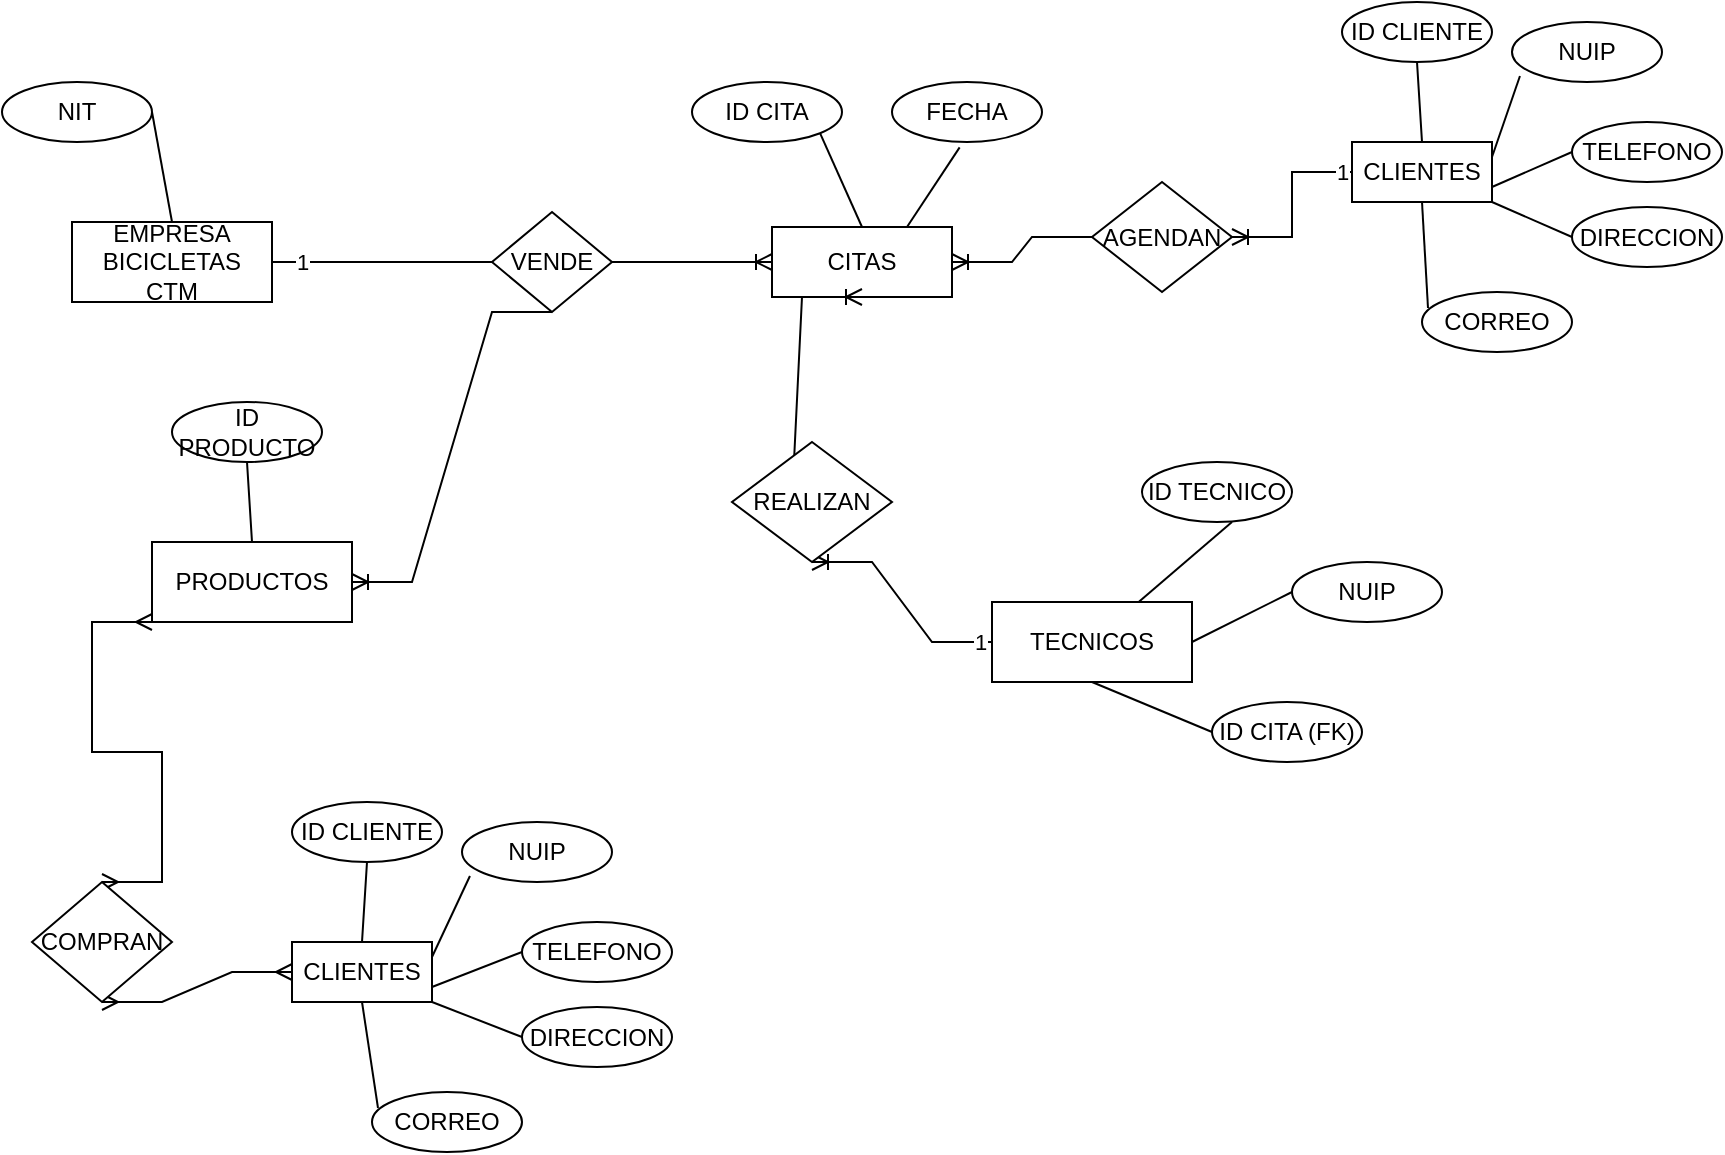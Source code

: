 <mxfile version="24.0.0" type="github">
  <diagram name="Página-1" id="spEpp2qJl2JjqBaBPIQT">
    <mxGraphModel dx="926" dy="486" grid="1" gridSize="10" guides="1" tooltips="1" connect="1" arrows="1" fold="1" page="1" pageScale="1" pageWidth="827" pageHeight="1169" math="0" shadow="0">
      <root>
        <mxCell id="0" />
        <mxCell id="1" parent="0" />
        <mxCell id="11yoO2bHM5ZjiRRTtZRG-1" value="&lt;div&gt;EMPRESA BICICLETAS CTM&lt;/div&gt;" style="rounded=0;whiteSpace=wrap;html=1;" vertex="1" parent="1">
          <mxGeometry x="90" y="200" width="100" height="40" as="geometry" />
        </mxCell>
        <mxCell id="11yoO2bHM5ZjiRRTtZRG-3" value="&lt;div&gt;CITAS&lt;/div&gt;" style="rounded=0;whiteSpace=wrap;html=1;" vertex="1" parent="1">
          <mxGeometry x="440" y="202.5" width="90" height="35" as="geometry" />
        </mxCell>
        <mxCell id="11yoO2bHM5ZjiRRTtZRG-6" value="&lt;div&gt;CLIENTES&lt;/div&gt;" style="rounded=0;whiteSpace=wrap;html=1;" vertex="1" parent="1">
          <mxGeometry x="730" y="160" width="70" height="30" as="geometry" />
        </mxCell>
        <mxCell id="11yoO2bHM5ZjiRRTtZRG-8" value="PRODUCTOS" style="rounded=0;whiteSpace=wrap;html=1;" vertex="1" parent="1">
          <mxGeometry x="130" y="360" width="100" height="40" as="geometry" />
        </mxCell>
        <mxCell id="11yoO2bHM5ZjiRRTtZRG-12" value="TECNICOS" style="rounded=0;whiteSpace=wrap;html=1;" vertex="1" parent="1">
          <mxGeometry x="550" y="390" width="100" height="40" as="geometry" />
        </mxCell>
        <mxCell id="11yoO2bHM5ZjiRRTtZRG-20" value="" style="edgeStyle=entityRelationEdgeStyle;fontSize=12;html=1;endArrow=ERoneToMany;rounded=0;exitX=1;exitY=0.5;exitDx=0;exitDy=0;entryX=0;entryY=0.5;entryDx=0;entryDy=0;" edge="1" parent="1" source="11yoO2bHM5ZjiRRTtZRG-1" target="11yoO2bHM5ZjiRRTtZRG-3">
          <mxGeometry width="100" height="100" relative="1" as="geometry">
            <mxPoint x="200" y="300" as="sourcePoint" />
            <mxPoint x="300" y="200" as="targetPoint" />
            <Array as="points">
              <mxPoint x="320" y="240" />
              <mxPoint x="310" y="240" />
              <mxPoint x="310" y="200" />
              <mxPoint x="310" y="200" />
            </Array>
          </mxGeometry>
        </mxCell>
        <mxCell id="11yoO2bHM5ZjiRRTtZRG-21" value="1" style="edgeLabel;html=1;align=center;verticalAlign=middle;resizable=0;points=[];" vertex="1" connectable="0" parent="11yoO2bHM5ZjiRRTtZRG-20">
          <mxGeometry x="-0.88" relative="1" as="geometry">
            <mxPoint as="offset" />
          </mxGeometry>
        </mxCell>
        <mxCell id="11yoO2bHM5ZjiRRTtZRG-2" value="&lt;div&gt;VENDE&lt;/div&gt;" style="rhombus;whiteSpace=wrap;html=1;" vertex="1" parent="1">
          <mxGeometry x="300" y="195" width="60" height="50" as="geometry" />
        </mxCell>
        <mxCell id="11yoO2bHM5ZjiRRTtZRG-22" value="" style="edgeStyle=entityRelationEdgeStyle;fontSize=12;html=1;endArrow=ERoneToMany;rounded=0;exitX=0;exitY=0.5;exitDx=0;exitDy=0;entryX=1;entryY=0.5;entryDx=0;entryDy=0;" edge="1" parent="1" source="11yoO2bHM5ZjiRRTtZRG-5" target="11yoO2bHM5ZjiRRTtZRG-3">
          <mxGeometry width="100" height="100" relative="1" as="geometry">
            <mxPoint x="320" y="319.5" as="sourcePoint" />
            <mxPoint x="570" y="319.5" as="targetPoint" />
            <Array as="points">
              <mxPoint x="440" y="299.5" />
              <mxPoint x="440" y="299.5" />
            </Array>
          </mxGeometry>
        </mxCell>
        <mxCell id="11yoO2bHM5ZjiRRTtZRG-24" value="" style="edgeStyle=entityRelationEdgeStyle;fontSize=12;html=1;endArrow=ERoneToMany;rounded=0;exitX=0;exitY=0.5;exitDx=0;exitDy=0;entryX=1;entryY=0.5;entryDx=0;entryDy=0;" edge="1" parent="1" source="11yoO2bHM5ZjiRRTtZRG-6" target="11yoO2bHM5ZjiRRTtZRG-5">
          <mxGeometry width="100" height="100" relative="1" as="geometry">
            <mxPoint x="730" y="175" as="sourcePoint" />
            <mxPoint x="530" y="220" as="targetPoint" />
            <Array as="points">
              <mxPoint x="450" y="339.5" />
              <mxPoint x="440" y="339.5" />
            </Array>
          </mxGeometry>
        </mxCell>
        <mxCell id="11yoO2bHM5ZjiRRTtZRG-25" value="1" style="edgeLabel;html=1;align=center;verticalAlign=middle;resizable=0;points=[];" vertex="1" connectable="0" parent="11yoO2bHM5ZjiRRTtZRG-24">
          <mxGeometry x="-0.88" relative="1" as="geometry">
            <mxPoint as="offset" />
          </mxGeometry>
        </mxCell>
        <mxCell id="11yoO2bHM5ZjiRRTtZRG-5" value="&lt;div&gt;AGENDAN&lt;/div&gt;" style="rhombus;whiteSpace=wrap;html=1;" vertex="1" parent="1">
          <mxGeometry x="600" y="180" width="70" height="55" as="geometry" />
        </mxCell>
        <mxCell id="11yoO2bHM5ZjiRRTtZRG-29" value="" style="edgeStyle=entityRelationEdgeStyle;fontSize=12;html=1;endArrow=ERoneToMany;rounded=0;exitX=0.5;exitY=1;exitDx=0;exitDy=0;entryX=1;entryY=0.5;entryDx=0;entryDy=0;" edge="1" parent="1" source="11yoO2bHM5ZjiRRTtZRG-2" target="11yoO2bHM5ZjiRRTtZRG-8">
          <mxGeometry width="100" height="100" relative="1" as="geometry">
            <mxPoint x="360" y="410" as="sourcePoint" />
            <mxPoint x="460" y="310" as="targetPoint" />
          </mxGeometry>
        </mxCell>
        <mxCell id="11yoO2bHM5ZjiRRTtZRG-30" value="" style="edgeStyle=entityRelationEdgeStyle;fontSize=12;html=1;endArrow=ERmany;startArrow=ERmany;rounded=0;exitX=0.5;exitY=1;exitDx=0;exitDy=0;entryX=0;entryY=0.5;entryDx=0;entryDy=0;" edge="1" parent="1" source="11yoO2bHM5ZjiRRTtZRG-10" target="11yoO2bHM5ZjiRRTtZRG-60">
          <mxGeometry width="100" height="100" relative="1" as="geometry">
            <mxPoint x="360" y="460" as="sourcePoint" />
            <mxPoint x="150" y="525" as="targetPoint" />
            <Array as="points">
              <mxPoint x="150" y="520" />
              <mxPoint x="150" y="520" />
              <mxPoint x="160" y="510" />
            </Array>
          </mxGeometry>
        </mxCell>
        <mxCell id="11yoO2bHM5ZjiRRTtZRG-31" value="" style="edgeStyle=entityRelationEdgeStyle;fontSize=12;html=1;endArrow=ERmany;startArrow=ERmany;rounded=0;exitX=0;exitY=1;exitDx=0;exitDy=0;entryX=0.5;entryY=0;entryDx=0;entryDy=0;" edge="1" parent="1" source="11yoO2bHM5ZjiRRTtZRG-8" target="11yoO2bHM5ZjiRRTtZRG-10">
          <mxGeometry width="100" height="100" relative="1" as="geometry">
            <mxPoint x="205" y="340" as="sourcePoint" />
            <mxPoint x="122" y="479" as="targetPoint" />
            <Array as="points">
              <mxPoint x="200" y="369" />
            </Array>
          </mxGeometry>
        </mxCell>
        <mxCell id="11yoO2bHM5ZjiRRTtZRG-10" value="COMPRAN" style="rhombus;whiteSpace=wrap;html=1;" vertex="1" parent="1">
          <mxGeometry x="70" y="530" width="70" height="60" as="geometry" />
        </mxCell>
        <mxCell id="11yoO2bHM5ZjiRRTtZRG-33" value="" style="edgeStyle=entityRelationEdgeStyle;fontSize=12;html=1;endArrow=ERoneToMany;rounded=0;exitX=0;exitY=0.5;exitDx=0;exitDy=0;entryX=0.5;entryY=1;entryDx=0;entryDy=0;" edge="1" parent="1" source="11yoO2bHM5ZjiRRTtZRG-11" target="11yoO2bHM5ZjiRRTtZRG-3">
          <mxGeometry width="100" height="100" relative="1" as="geometry">
            <mxPoint x="340" y="290" as="sourcePoint" />
            <mxPoint x="590" y="290" as="targetPoint" />
            <Array as="points">
              <mxPoint x="460" y="270" />
              <mxPoint x="460" y="270" />
            </Array>
          </mxGeometry>
        </mxCell>
        <mxCell id="11yoO2bHM5ZjiRRTtZRG-35" value="" style="edgeStyle=entityRelationEdgeStyle;fontSize=12;html=1;endArrow=ERoneToMany;rounded=0;exitX=0;exitY=0.5;exitDx=0;exitDy=0;entryX=0.5;entryY=1;entryDx=0;entryDy=0;" edge="1" parent="1" source="11yoO2bHM5ZjiRRTtZRG-12" target="11yoO2bHM5ZjiRRTtZRG-11">
          <mxGeometry width="100" height="100" relative="1" as="geometry">
            <mxPoint x="550" y="410" as="sourcePoint" />
            <mxPoint x="485" y="238" as="targetPoint" />
            <Array as="points">
              <mxPoint x="470" y="310" />
              <mxPoint x="460" y="310" />
            </Array>
          </mxGeometry>
        </mxCell>
        <mxCell id="11yoO2bHM5ZjiRRTtZRG-36" value="1" style="edgeLabel;html=1;align=center;verticalAlign=middle;resizable=0;points=[];" vertex="1" connectable="0" parent="11yoO2bHM5ZjiRRTtZRG-35">
          <mxGeometry x="-0.88" relative="1" as="geometry">
            <mxPoint as="offset" />
          </mxGeometry>
        </mxCell>
        <mxCell id="11yoO2bHM5ZjiRRTtZRG-11" value="&lt;div&gt;REALIZAN&lt;/div&gt;" style="rhombus;whiteSpace=wrap;html=1;" vertex="1" parent="1">
          <mxGeometry x="420" y="310" width="80" height="60" as="geometry" />
        </mxCell>
        <mxCell id="11yoO2bHM5ZjiRRTtZRG-37" value="NIT" style="ellipse;whiteSpace=wrap;html=1;" vertex="1" parent="1">
          <mxGeometry x="55" y="130" width="75" height="30" as="geometry" />
        </mxCell>
        <mxCell id="11yoO2bHM5ZjiRRTtZRG-38" value="FECHA" style="ellipse;whiteSpace=wrap;html=1;" vertex="1" parent="1">
          <mxGeometry x="500" y="130" width="75" height="30" as="geometry" />
        </mxCell>
        <mxCell id="11yoO2bHM5ZjiRRTtZRG-39" value="ID CLIENTE" style="ellipse;whiteSpace=wrap;html=1;" vertex="1" parent="1">
          <mxGeometry x="725" y="90" width="75" height="30" as="geometry" />
        </mxCell>
        <mxCell id="11yoO2bHM5ZjiRRTtZRG-40" value="&lt;div&gt;NUIP&lt;/div&gt;" style="ellipse;whiteSpace=wrap;html=1;" vertex="1" parent="1">
          <mxGeometry x="810" y="100" width="75" height="30" as="geometry" />
        </mxCell>
        <mxCell id="11yoO2bHM5ZjiRRTtZRG-41" value="DIRECCION" style="ellipse;whiteSpace=wrap;html=1;" vertex="1" parent="1">
          <mxGeometry x="840" y="192.5" width="75" height="30" as="geometry" />
        </mxCell>
        <mxCell id="11yoO2bHM5ZjiRRTtZRG-42" value="CORREO" style="ellipse;whiteSpace=wrap;html=1;" vertex="1" parent="1">
          <mxGeometry x="765" y="235" width="75" height="30" as="geometry" />
        </mxCell>
        <mxCell id="11yoO2bHM5ZjiRRTtZRG-43" value="TELEFONO" style="ellipse;whiteSpace=wrap;html=1;" vertex="1" parent="1">
          <mxGeometry x="840" y="150" width="75" height="30" as="geometry" />
        </mxCell>
        <mxCell id="11yoO2bHM5ZjiRRTtZRG-44" value="" style="endArrow=none;html=1;rounded=0;entryX=0.04;entryY=0.267;entryDx=0;entryDy=0;entryPerimeter=0;exitX=0.5;exitY=1;exitDx=0;exitDy=0;" edge="1" parent="1" source="11yoO2bHM5ZjiRRTtZRG-6" target="11yoO2bHM5ZjiRRTtZRG-42">
          <mxGeometry width="50" height="50" relative="1" as="geometry">
            <mxPoint x="520" y="350" as="sourcePoint" />
            <mxPoint x="570" y="300" as="targetPoint" />
          </mxGeometry>
        </mxCell>
        <mxCell id="11yoO2bHM5ZjiRRTtZRG-45" value="" style="endArrow=none;html=1;rounded=0;entryX=0;entryY=0.5;entryDx=0;entryDy=0;exitX=1;exitY=1;exitDx=0;exitDy=0;" edge="1" parent="1" source="11yoO2bHM5ZjiRRTtZRG-6" target="11yoO2bHM5ZjiRRTtZRG-41">
          <mxGeometry width="50" height="50" relative="1" as="geometry">
            <mxPoint x="775" y="200" as="sourcePoint" />
            <mxPoint x="778" y="253" as="targetPoint" />
          </mxGeometry>
        </mxCell>
        <mxCell id="11yoO2bHM5ZjiRRTtZRG-49" value="" style="endArrow=none;html=1;rounded=0;entryX=1;entryY=0.25;entryDx=0;entryDy=0;exitX=0.053;exitY=0.9;exitDx=0;exitDy=0;exitPerimeter=0;" edge="1" parent="1" source="11yoO2bHM5ZjiRRTtZRG-40" target="11yoO2bHM5ZjiRRTtZRG-6">
          <mxGeometry width="50" height="50" relative="1" as="geometry">
            <mxPoint x="805" y="230" as="sourcePoint" />
            <mxPoint x="808" y="283" as="targetPoint" />
          </mxGeometry>
        </mxCell>
        <mxCell id="11yoO2bHM5ZjiRRTtZRG-50" value="" style="endArrow=none;html=1;rounded=0;entryX=1;entryY=0.75;entryDx=0;entryDy=0;exitX=0;exitY=0.5;exitDx=0;exitDy=0;" edge="1" parent="1" source="11yoO2bHM5ZjiRRTtZRG-43" target="11yoO2bHM5ZjiRRTtZRG-6">
          <mxGeometry width="50" height="50" relative="1" as="geometry">
            <mxPoint x="815" y="240" as="sourcePoint" />
            <mxPoint x="818" y="293" as="targetPoint" />
          </mxGeometry>
        </mxCell>
        <mxCell id="11yoO2bHM5ZjiRRTtZRG-51" value="" style="endArrow=none;html=1;rounded=0;entryX=0.5;entryY=0;entryDx=0;entryDy=0;exitX=0.5;exitY=1;exitDx=0;exitDy=0;" edge="1" parent="1" source="11yoO2bHM5ZjiRRTtZRG-39" target="11yoO2bHM5ZjiRRTtZRG-6">
          <mxGeometry width="50" height="50" relative="1" as="geometry">
            <mxPoint x="825" y="250" as="sourcePoint" />
            <mxPoint x="828" y="303" as="targetPoint" />
          </mxGeometry>
        </mxCell>
        <mxCell id="11yoO2bHM5ZjiRRTtZRG-53" value="ID TECNICO" style="ellipse;whiteSpace=wrap;html=1;" vertex="1" parent="1">
          <mxGeometry x="625" y="320" width="75" height="30" as="geometry" />
        </mxCell>
        <mxCell id="11yoO2bHM5ZjiRRTtZRG-54" value="NUIP" style="ellipse;whiteSpace=wrap;html=1;" vertex="1" parent="1">
          <mxGeometry x="700" y="370" width="75" height="30" as="geometry" />
        </mxCell>
        <mxCell id="11yoO2bHM5ZjiRRTtZRG-55" value="ID CITA (FK)" style="ellipse;whiteSpace=wrap;html=1;" vertex="1" parent="1">
          <mxGeometry x="660" y="440" width="75" height="30" as="geometry" />
        </mxCell>
        <mxCell id="11yoO2bHM5ZjiRRTtZRG-57" value="" style="endArrow=none;html=1;rounded=0;exitX=0.5;exitY=1;exitDx=0;exitDy=0;" edge="1" parent="1" target="11yoO2bHM5ZjiRRTtZRG-12">
          <mxGeometry width="50" height="50" relative="1" as="geometry">
            <mxPoint x="670" y="350" as="sourcePoint" />
            <mxPoint x="673" y="403" as="targetPoint" />
          </mxGeometry>
        </mxCell>
        <mxCell id="11yoO2bHM5ZjiRRTtZRG-58" value="" style="endArrow=none;html=1;rounded=0;exitX=0;exitY=0.5;exitDx=0;exitDy=0;" edge="1" parent="1" source="11yoO2bHM5ZjiRRTtZRG-54">
          <mxGeometry width="50" height="50" relative="1" as="geometry">
            <mxPoint x="697" y="370" as="sourcePoint" />
            <mxPoint x="650" y="410" as="targetPoint" />
          </mxGeometry>
        </mxCell>
        <mxCell id="11yoO2bHM5ZjiRRTtZRG-59" value="" style="endArrow=none;html=1;rounded=0;exitX=0;exitY=0.5;exitDx=0;exitDy=0;entryX=0.5;entryY=1;entryDx=0;entryDy=0;" edge="1" parent="1" source="11yoO2bHM5ZjiRRTtZRG-55" target="11yoO2bHM5ZjiRRTtZRG-12">
          <mxGeometry width="50" height="50" relative="1" as="geometry">
            <mxPoint x="690" y="370" as="sourcePoint" />
            <mxPoint x="643" y="410" as="targetPoint" />
          </mxGeometry>
        </mxCell>
        <mxCell id="11yoO2bHM5ZjiRRTtZRG-60" value="&lt;div&gt;CLIENTES&lt;/div&gt;" style="rounded=0;whiteSpace=wrap;html=1;" vertex="1" parent="1">
          <mxGeometry x="200" y="560" width="70" height="30" as="geometry" />
        </mxCell>
        <mxCell id="11yoO2bHM5ZjiRRTtZRG-62" value="ID CLIENTE" style="ellipse;whiteSpace=wrap;html=1;" vertex="1" parent="1">
          <mxGeometry x="200" y="490" width="75" height="30" as="geometry" />
        </mxCell>
        <mxCell id="11yoO2bHM5ZjiRRTtZRG-63" value="&lt;div&gt;NUIP&lt;/div&gt;" style="ellipse;whiteSpace=wrap;html=1;" vertex="1" parent="1">
          <mxGeometry x="285" y="500" width="75" height="30" as="geometry" />
        </mxCell>
        <mxCell id="11yoO2bHM5ZjiRRTtZRG-64" value="DIRECCION" style="ellipse;whiteSpace=wrap;html=1;" vertex="1" parent="1">
          <mxGeometry x="315" y="592.5" width="75" height="30" as="geometry" />
        </mxCell>
        <mxCell id="11yoO2bHM5ZjiRRTtZRG-65" value="CORREO" style="ellipse;whiteSpace=wrap;html=1;" vertex="1" parent="1">
          <mxGeometry x="240" y="635" width="75" height="30" as="geometry" />
        </mxCell>
        <mxCell id="11yoO2bHM5ZjiRRTtZRG-66" value="TELEFONO" style="ellipse;whiteSpace=wrap;html=1;" vertex="1" parent="1">
          <mxGeometry x="315" y="550" width="75" height="30" as="geometry" />
        </mxCell>
        <mxCell id="11yoO2bHM5ZjiRRTtZRG-67" value="" style="endArrow=none;html=1;rounded=0;entryX=0.04;entryY=0.267;entryDx=0;entryDy=0;entryPerimeter=0;exitX=0.5;exitY=1;exitDx=0;exitDy=0;" edge="1" parent="1" source="11yoO2bHM5ZjiRRTtZRG-60" target="11yoO2bHM5ZjiRRTtZRG-65">
          <mxGeometry width="50" height="50" relative="1" as="geometry">
            <mxPoint x="-5" y="750" as="sourcePoint" />
            <mxPoint x="45" y="700" as="targetPoint" />
          </mxGeometry>
        </mxCell>
        <mxCell id="11yoO2bHM5ZjiRRTtZRG-68" value="" style="endArrow=none;html=1;rounded=0;entryX=0;entryY=0.5;entryDx=0;entryDy=0;exitX=1;exitY=1;exitDx=0;exitDy=0;" edge="1" parent="1" source="11yoO2bHM5ZjiRRTtZRG-60" target="11yoO2bHM5ZjiRRTtZRG-64">
          <mxGeometry width="50" height="50" relative="1" as="geometry">
            <mxPoint x="250" y="600" as="sourcePoint" />
            <mxPoint x="253" y="653" as="targetPoint" />
          </mxGeometry>
        </mxCell>
        <mxCell id="11yoO2bHM5ZjiRRTtZRG-69" value="" style="endArrow=none;html=1;rounded=0;entryX=1;entryY=0.25;entryDx=0;entryDy=0;exitX=0.053;exitY=0.9;exitDx=0;exitDy=0;exitPerimeter=0;" edge="1" parent="1" source="11yoO2bHM5ZjiRRTtZRG-63" target="11yoO2bHM5ZjiRRTtZRG-60">
          <mxGeometry width="50" height="50" relative="1" as="geometry">
            <mxPoint x="280" y="630" as="sourcePoint" />
            <mxPoint x="283" y="683" as="targetPoint" />
          </mxGeometry>
        </mxCell>
        <mxCell id="11yoO2bHM5ZjiRRTtZRG-70" value="" style="endArrow=none;html=1;rounded=0;entryX=1;entryY=0.75;entryDx=0;entryDy=0;exitX=0;exitY=0.5;exitDx=0;exitDy=0;" edge="1" parent="1" source="11yoO2bHM5ZjiRRTtZRG-66" target="11yoO2bHM5ZjiRRTtZRG-60">
          <mxGeometry width="50" height="50" relative="1" as="geometry">
            <mxPoint x="290" y="640" as="sourcePoint" />
            <mxPoint x="293" y="693" as="targetPoint" />
          </mxGeometry>
        </mxCell>
        <mxCell id="11yoO2bHM5ZjiRRTtZRG-71" value="" style="endArrow=none;html=1;rounded=0;entryX=0.5;entryY=0;entryDx=0;entryDy=0;exitX=0.5;exitY=1;exitDx=0;exitDy=0;" edge="1" parent="1" source="11yoO2bHM5ZjiRRTtZRG-62" target="11yoO2bHM5ZjiRRTtZRG-60">
          <mxGeometry width="50" height="50" relative="1" as="geometry">
            <mxPoint x="300" y="650" as="sourcePoint" />
            <mxPoint x="303" y="703" as="targetPoint" />
          </mxGeometry>
        </mxCell>
        <mxCell id="11yoO2bHM5ZjiRRTtZRG-72" value="ID CITA" style="ellipse;whiteSpace=wrap;html=1;" vertex="1" parent="1">
          <mxGeometry x="400" y="130" width="75" height="30" as="geometry" />
        </mxCell>
        <mxCell id="11yoO2bHM5ZjiRRTtZRG-73" value="" style="endArrow=none;html=1;rounded=0;entryX=0.75;entryY=0;entryDx=0;entryDy=0;exitX=0.451;exitY=1.089;exitDx=0;exitDy=0;exitPerimeter=0;" edge="1" parent="1" source="11yoO2bHM5ZjiRRTtZRG-38" target="11yoO2bHM5ZjiRRTtZRG-3">
          <mxGeometry width="50" height="50" relative="1" as="geometry">
            <mxPoint x="497" y="150" as="sourcePoint" />
            <mxPoint x="500" y="203" as="targetPoint" />
          </mxGeometry>
        </mxCell>
        <mxCell id="11yoO2bHM5ZjiRRTtZRG-74" value="" style="endArrow=none;html=1;rounded=0;entryX=0.5;entryY=0;entryDx=0;entryDy=0;exitX=1;exitY=1;exitDx=0;exitDy=0;" edge="1" parent="1" source="11yoO2bHM5ZjiRRTtZRG-72" target="11yoO2bHM5ZjiRRTtZRG-3">
          <mxGeometry width="50" height="50" relative="1" as="geometry">
            <mxPoint x="544" y="173" as="sourcePoint" />
            <mxPoint x="518" y="213" as="targetPoint" />
          </mxGeometry>
        </mxCell>
        <mxCell id="11yoO2bHM5ZjiRRTtZRG-75" value="" style="endArrow=none;html=1;rounded=0;entryX=0.5;entryY=0;entryDx=0;entryDy=0;exitX=1;exitY=0.5;exitDx=0;exitDy=0;" edge="1" parent="1" source="11yoO2bHM5ZjiRRTtZRG-37" target="11yoO2bHM5ZjiRRTtZRG-1">
          <mxGeometry width="50" height="50" relative="1" as="geometry">
            <mxPoint x="129.5" y="143" as="sourcePoint" />
            <mxPoint x="150.5" y="190" as="targetPoint" />
          </mxGeometry>
        </mxCell>
        <mxCell id="11yoO2bHM5ZjiRRTtZRG-76" value="ID PRODUCTO" style="ellipse;whiteSpace=wrap;html=1;" vertex="1" parent="1">
          <mxGeometry x="140" y="290" width="75" height="30" as="geometry" />
        </mxCell>
        <mxCell id="11yoO2bHM5ZjiRRTtZRG-77" value="" style="endArrow=none;html=1;rounded=0;entryX=0.5;entryY=1;entryDx=0;entryDy=0;exitX=0.5;exitY=0;exitDx=0;exitDy=0;" edge="1" parent="1" source="11yoO2bHM5ZjiRRTtZRG-8" target="11yoO2bHM5ZjiRRTtZRG-76">
          <mxGeometry width="50" height="50" relative="1" as="geometry">
            <mxPoint x="70" y="390" as="sourcePoint" />
            <mxPoint x="120" y="340" as="targetPoint" />
          </mxGeometry>
        </mxCell>
      </root>
    </mxGraphModel>
  </diagram>
</mxfile>
